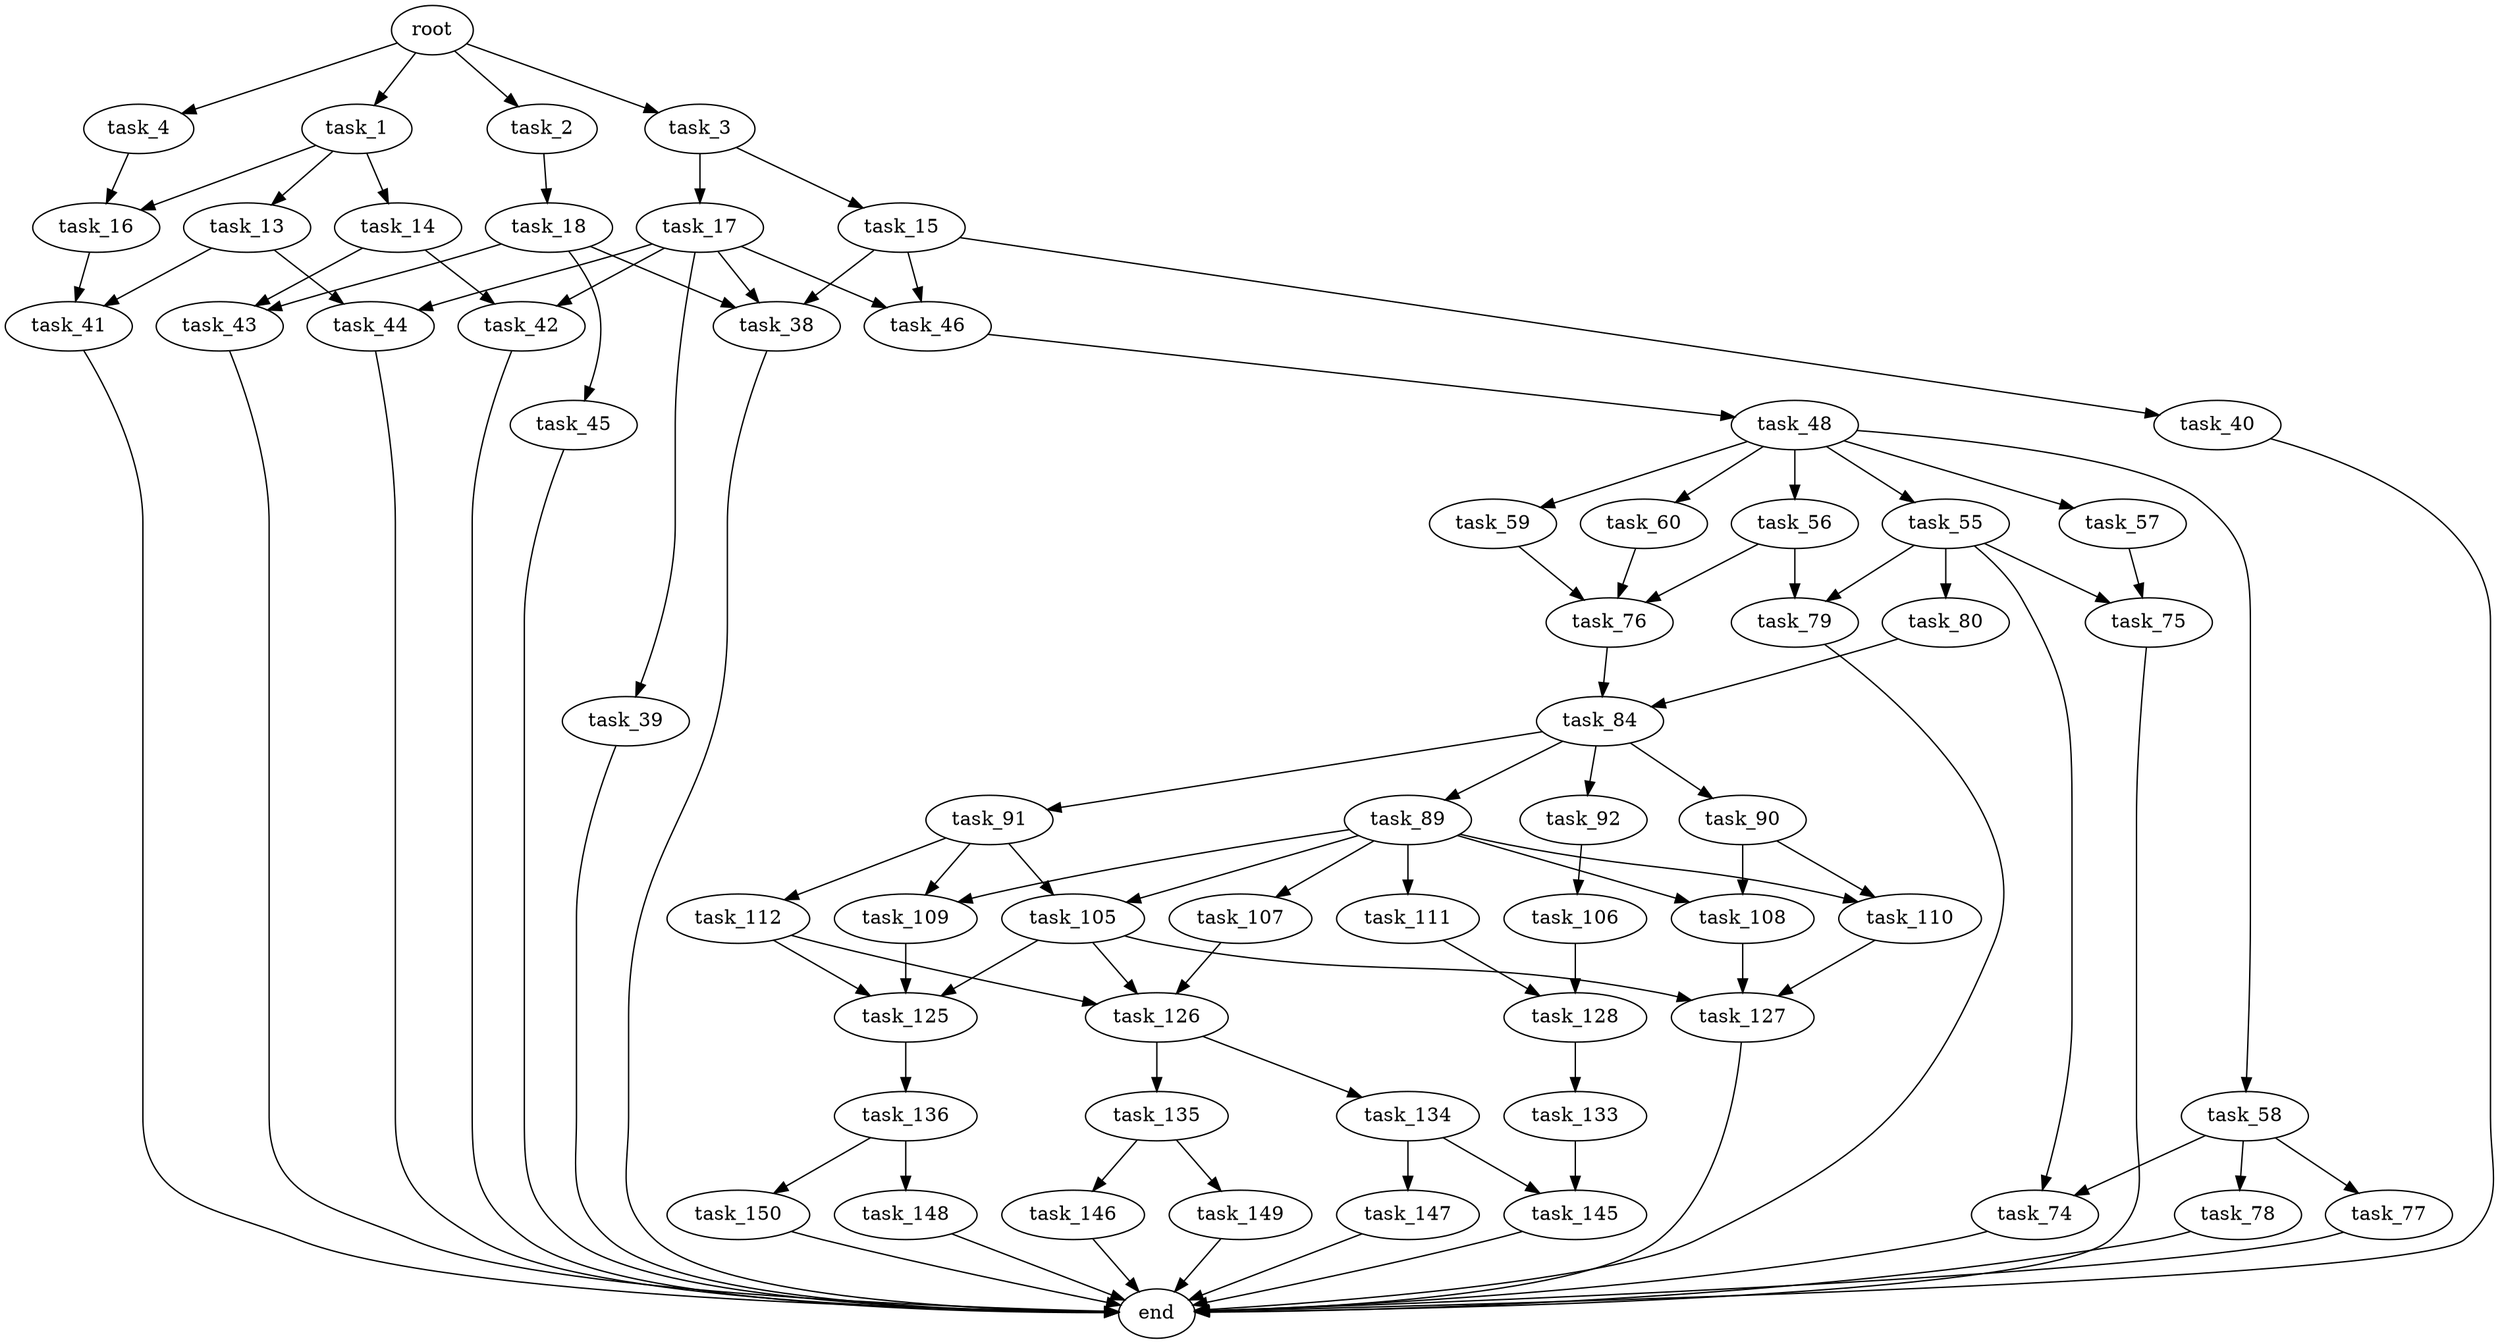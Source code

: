 digraph G {
  root [size="0.000000"];
  task_1 [size="245081073091.000000"];
  task_2 [size="479662566.000000"];
  task_3 [size="2080629748.000000"];
  task_4 [size="1548922072.000000"];
  task_13 [size="46380739097.000000"];
  task_14 [size="68719476736.000000"];
  task_15 [size="782757789696.000000"];
  task_16 [size="4748178243.000000"];
  task_17 [size="1058610720237.000000"];
  task_18 [size="9466116863.000000"];
  task_38 [size="134217728000.000000"];
  task_39 [size="268152028345.000000"];
  task_40 [size="7178535227.000000"];
  task_41 [size="25699796902.000000"];
  task_42 [size="549755813888.000000"];
  task_43 [size="68719476736.000000"];
  task_44 [size="41993929520.000000"];
  task_45 [size="296525480178.000000"];
  task_46 [size="6251300962.000000"];
  task_48 [size="82495325289.000000"];
  task_55 [size="549755813888.000000"];
  task_56 [size="355751677263.000000"];
  task_57 [size="358413942983.000000"];
  task_58 [size="28991029248.000000"];
  task_59 [size="48956213040.000000"];
  task_60 [size="368293445632.000000"];
  task_74 [size="549755813888.000000"];
  task_75 [size="31251180898.000000"];
  task_76 [size="17852845489.000000"];
  task_77 [size="1073741824000.000000"];
  task_78 [size="782757789696.000000"];
  task_79 [size="466550682710.000000"];
  task_80 [size="134217728000.000000"];
  task_84 [size="768195120638.000000"];
  task_89 [size="1073741824000.000000"];
  task_90 [size="782757789696.000000"];
  task_91 [size="1073741824000.000000"];
  task_92 [size="5530132715.000000"];
  task_105 [size="27940993456.000000"];
  task_106 [size="32468930260.000000"];
  task_107 [size="440388585934.000000"];
  task_108 [size="356305600218.000000"];
  task_109 [size="33513107974.000000"];
  task_110 [size="94481480201.000000"];
  task_111 [size="549755813888.000000"];
  task_112 [size="379667162214.000000"];
  task_125 [size="29537434413.000000"];
  task_126 [size="368293445632.000000"];
  task_127 [size="549755813888.000000"];
  task_128 [size="368293445632.000000"];
  task_133 [size="8589934592.000000"];
  task_134 [size="15227884885.000000"];
  task_135 [size="1073741824000.000000"];
  task_136 [size="60167842205.000000"];
  task_145 [size="376207442010.000000"];
  task_146 [size="669159206572.000000"];
  task_147 [size="28991029248.000000"];
  task_148 [size="782757789696.000000"];
  task_149 [size="2780414888.000000"];
  task_150 [size="11153891545.000000"];
  end [size="0.000000"];

  root -> task_1 [size="1.000000"];
  root -> task_2 [size="1.000000"];
  root -> task_3 [size="1.000000"];
  root -> task_4 [size="1.000000"];
  task_1 -> task_13 [size="838860800.000000"];
  task_1 -> task_14 [size="838860800.000000"];
  task_1 -> task_16 [size="838860800.000000"];
  task_2 -> task_18 [size="33554432.000000"];
  task_3 -> task_15 [size="33554432.000000"];
  task_3 -> task_17 [size="33554432.000000"];
  task_4 -> task_16 [size="33554432.000000"];
  task_13 -> task_41 [size="33554432.000000"];
  task_13 -> task_44 [size="33554432.000000"];
  task_14 -> task_42 [size="134217728.000000"];
  task_14 -> task_43 [size="134217728.000000"];
  task_15 -> task_38 [size="679477248.000000"];
  task_15 -> task_40 [size="679477248.000000"];
  task_15 -> task_46 [size="679477248.000000"];
  task_16 -> task_41 [size="301989888.000000"];
  task_17 -> task_38 [size="838860800.000000"];
  task_17 -> task_39 [size="838860800.000000"];
  task_17 -> task_42 [size="838860800.000000"];
  task_17 -> task_44 [size="838860800.000000"];
  task_17 -> task_46 [size="838860800.000000"];
  task_18 -> task_38 [size="33554432.000000"];
  task_18 -> task_43 [size="33554432.000000"];
  task_18 -> task_45 [size="33554432.000000"];
  task_38 -> end [size="1.000000"];
  task_39 -> end [size="1.000000"];
  task_40 -> end [size="1.000000"];
  task_41 -> end [size="1.000000"];
  task_42 -> end [size="1.000000"];
  task_43 -> end [size="1.000000"];
  task_44 -> end [size="1.000000"];
  task_45 -> end [size="1.000000"];
  task_46 -> task_48 [size="679477248.000000"];
  task_48 -> task_55 [size="75497472.000000"];
  task_48 -> task_56 [size="75497472.000000"];
  task_48 -> task_57 [size="75497472.000000"];
  task_48 -> task_58 [size="75497472.000000"];
  task_48 -> task_59 [size="75497472.000000"];
  task_48 -> task_60 [size="75497472.000000"];
  task_55 -> task_74 [size="536870912.000000"];
  task_55 -> task_75 [size="536870912.000000"];
  task_55 -> task_79 [size="536870912.000000"];
  task_55 -> task_80 [size="536870912.000000"];
  task_56 -> task_76 [size="536870912.000000"];
  task_56 -> task_79 [size="536870912.000000"];
  task_57 -> task_75 [size="411041792.000000"];
  task_58 -> task_74 [size="75497472.000000"];
  task_58 -> task_77 [size="75497472.000000"];
  task_58 -> task_78 [size="75497472.000000"];
  task_59 -> task_76 [size="838860800.000000"];
  task_60 -> task_76 [size="411041792.000000"];
  task_74 -> end [size="1.000000"];
  task_75 -> end [size="1.000000"];
  task_76 -> task_84 [size="33554432.000000"];
  task_77 -> end [size="1.000000"];
  task_78 -> end [size="1.000000"];
  task_79 -> end [size="1.000000"];
  task_80 -> task_84 [size="209715200.000000"];
  task_84 -> task_89 [size="536870912.000000"];
  task_84 -> task_90 [size="536870912.000000"];
  task_84 -> task_91 [size="536870912.000000"];
  task_84 -> task_92 [size="536870912.000000"];
  task_89 -> task_105 [size="838860800.000000"];
  task_89 -> task_107 [size="838860800.000000"];
  task_89 -> task_108 [size="838860800.000000"];
  task_89 -> task_109 [size="838860800.000000"];
  task_89 -> task_110 [size="838860800.000000"];
  task_89 -> task_111 [size="838860800.000000"];
  task_90 -> task_108 [size="679477248.000000"];
  task_90 -> task_110 [size="679477248.000000"];
  task_91 -> task_105 [size="838860800.000000"];
  task_91 -> task_109 [size="838860800.000000"];
  task_91 -> task_112 [size="838860800.000000"];
  task_92 -> task_106 [size="134217728.000000"];
  task_105 -> task_125 [size="75497472.000000"];
  task_105 -> task_126 [size="75497472.000000"];
  task_105 -> task_127 [size="75497472.000000"];
  task_106 -> task_128 [size="536870912.000000"];
  task_107 -> task_126 [size="411041792.000000"];
  task_108 -> task_127 [size="411041792.000000"];
  task_109 -> task_125 [size="838860800.000000"];
  task_110 -> task_127 [size="75497472.000000"];
  task_111 -> task_128 [size="536870912.000000"];
  task_112 -> task_125 [size="301989888.000000"];
  task_112 -> task_126 [size="301989888.000000"];
  task_125 -> task_136 [size="679477248.000000"];
  task_126 -> task_134 [size="411041792.000000"];
  task_126 -> task_135 [size="411041792.000000"];
  task_127 -> end [size="1.000000"];
  task_128 -> task_133 [size="411041792.000000"];
  task_133 -> task_145 [size="33554432.000000"];
  task_134 -> task_145 [size="536870912.000000"];
  task_134 -> task_147 [size="536870912.000000"];
  task_135 -> task_146 [size="838860800.000000"];
  task_135 -> task_149 [size="838860800.000000"];
  task_136 -> task_148 [size="134217728.000000"];
  task_136 -> task_150 [size="134217728.000000"];
  task_145 -> end [size="1.000000"];
  task_146 -> end [size="1.000000"];
  task_147 -> end [size="1.000000"];
  task_148 -> end [size="1.000000"];
  task_149 -> end [size="1.000000"];
  task_150 -> end [size="1.000000"];
}
